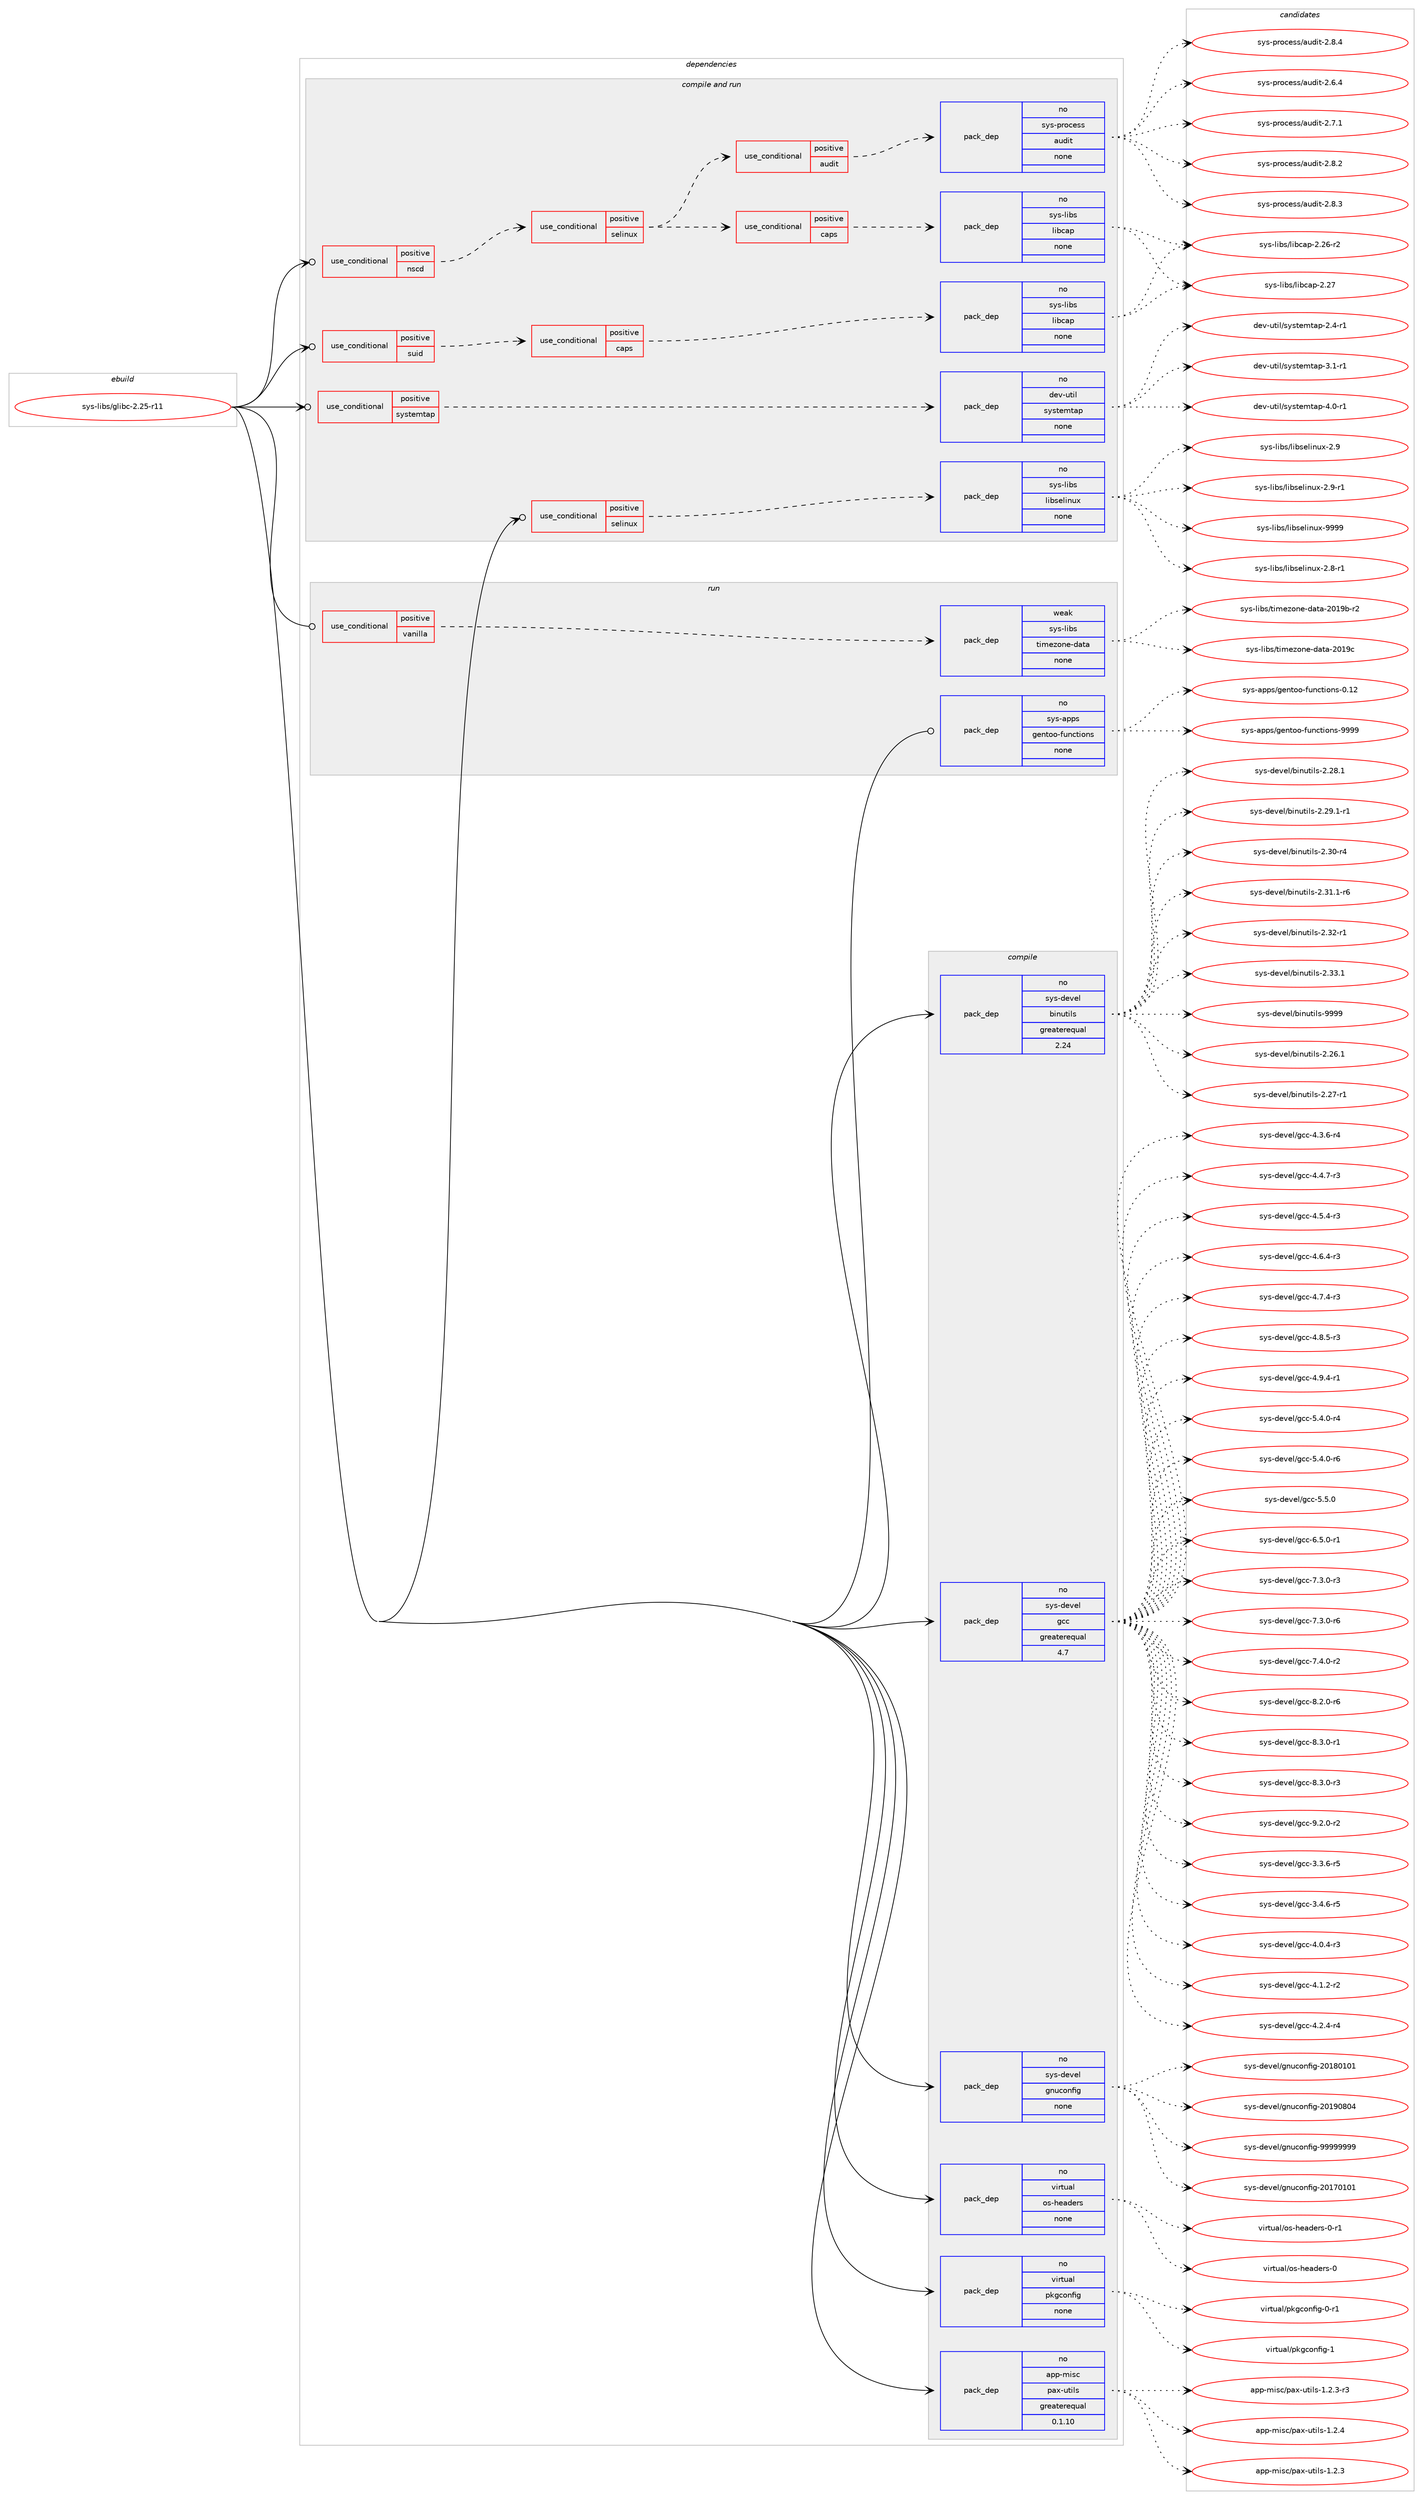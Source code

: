 digraph prolog {

# *************
# Graph options
# *************

newrank=true;
concentrate=true;
compound=true;
graph [rankdir=LR,fontname=Helvetica,fontsize=10,ranksep=1.5];#, ranksep=2.5, nodesep=0.2];
edge  [arrowhead=vee];
node  [fontname=Helvetica,fontsize=10];

# **********
# The ebuild
# **********

subgraph cluster_leftcol {
color=gray;
rank=same;
label=<<i>ebuild</i>>;
id [label="sys-libs/glibc-2.25-r11", color=red, width=4, href="../sys-libs/glibc-2.25-r11.svg"];
}

# ****************
# The dependencies
# ****************

subgraph cluster_midcol {
color=gray;
label=<<i>dependencies</i>>;
subgraph cluster_compile {
fillcolor="#eeeeee";
style=filled;
label=<<i>compile</i>>;
subgraph pack665600 {
dependency896722 [label=<<TABLE BORDER="0" CELLBORDER="1" CELLSPACING="0" CELLPADDING="4" WIDTH="220"><TR><TD ROWSPAN="6" CELLPADDING="30">pack_dep</TD></TR><TR><TD WIDTH="110">no</TD></TR><TR><TD>app-misc</TD></TR><TR><TD>pax-utils</TD></TR><TR><TD>greaterequal</TD></TR><TR><TD>0.1.10</TD></TR></TABLE>>, shape=none, color=blue];
}
id:e -> dependency896722:w [weight=20,style="solid",arrowhead="vee"];
subgraph pack665601 {
dependency896723 [label=<<TABLE BORDER="0" CELLBORDER="1" CELLSPACING="0" CELLPADDING="4" WIDTH="220"><TR><TD ROWSPAN="6" CELLPADDING="30">pack_dep</TD></TR><TR><TD WIDTH="110">no</TD></TR><TR><TD>sys-devel</TD></TR><TR><TD>binutils</TD></TR><TR><TD>greaterequal</TD></TR><TR><TD>2.24</TD></TR></TABLE>>, shape=none, color=blue];
}
id:e -> dependency896723:w [weight=20,style="solid",arrowhead="vee"];
subgraph pack665602 {
dependency896724 [label=<<TABLE BORDER="0" CELLBORDER="1" CELLSPACING="0" CELLPADDING="4" WIDTH="220"><TR><TD ROWSPAN="6" CELLPADDING="30">pack_dep</TD></TR><TR><TD WIDTH="110">no</TD></TR><TR><TD>sys-devel</TD></TR><TR><TD>gcc</TD></TR><TR><TD>greaterequal</TD></TR><TR><TD>4.7</TD></TR></TABLE>>, shape=none, color=blue];
}
id:e -> dependency896724:w [weight=20,style="solid",arrowhead="vee"];
subgraph pack665603 {
dependency896725 [label=<<TABLE BORDER="0" CELLBORDER="1" CELLSPACING="0" CELLPADDING="4" WIDTH="220"><TR><TD ROWSPAN="6" CELLPADDING="30">pack_dep</TD></TR><TR><TD WIDTH="110">no</TD></TR><TR><TD>sys-devel</TD></TR><TR><TD>gnuconfig</TD></TR><TR><TD>none</TD></TR><TR><TD></TD></TR></TABLE>>, shape=none, color=blue];
}
id:e -> dependency896725:w [weight=20,style="solid",arrowhead="vee"];
subgraph pack665604 {
dependency896726 [label=<<TABLE BORDER="0" CELLBORDER="1" CELLSPACING="0" CELLPADDING="4" WIDTH="220"><TR><TD ROWSPAN="6" CELLPADDING="30">pack_dep</TD></TR><TR><TD WIDTH="110">no</TD></TR><TR><TD>virtual</TD></TR><TR><TD>os-headers</TD></TR><TR><TD>none</TD></TR><TR><TD></TD></TR></TABLE>>, shape=none, color=blue];
}
id:e -> dependency896726:w [weight=20,style="solid",arrowhead="vee"];
subgraph pack665605 {
dependency896727 [label=<<TABLE BORDER="0" CELLBORDER="1" CELLSPACING="0" CELLPADDING="4" WIDTH="220"><TR><TD ROWSPAN="6" CELLPADDING="30">pack_dep</TD></TR><TR><TD WIDTH="110">no</TD></TR><TR><TD>virtual</TD></TR><TR><TD>pkgconfig</TD></TR><TR><TD>none</TD></TR><TR><TD></TD></TR></TABLE>>, shape=none, color=blue];
}
id:e -> dependency896727:w [weight=20,style="solid",arrowhead="vee"];
}
subgraph cluster_compileandrun {
fillcolor="#eeeeee";
style=filled;
label=<<i>compile and run</i>>;
subgraph cond215375 {
dependency896728 [label=<<TABLE BORDER="0" CELLBORDER="1" CELLSPACING="0" CELLPADDING="4"><TR><TD ROWSPAN="3" CELLPADDING="10">use_conditional</TD></TR><TR><TD>positive</TD></TR><TR><TD>nscd</TD></TR></TABLE>>, shape=none, color=red];
subgraph cond215376 {
dependency896729 [label=<<TABLE BORDER="0" CELLBORDER="1" CELLSPACING="0" CELLPADDING="4"><TR><TD ROWSPAN="3" CELLPADDING="10">use_conditional</TD></TR><TR><TD>positive</TD></TR><TR><TD>selinux</TD></TR></TABLE>>, shape=none, color=red];
subgraph cond215377 {
dependency896730 [label=<<TABLE BORDER="0" CELLBORDER="1" CELLSPACING="0" CELLPADDING="4"><TR><TD ROWSPAN="3" CELLPADDING="10">use_conditional</TD></TR><TR><TD>positive</TD></TR><TR><TD>audit</TD></TR></TABLE>>, shape=none, color=red];
subgraph pack665606 {
dependency896731 [label=<<TABLE BORDER="0" CELLBORDER="1" CELLSPACING="0" CELLPADDING="4" WIDTH="220"><TR><TD ROWSPAN="6" CELLPADDING="30">pack_dep</TD></TR><TR><TD WIDTH="110">no</TD></TR><TR><TD>sys-process</TD></TR><TR><TD>audit</TD></TR><TR><TD>none</TD></TR><TR><TD></TD></TR></TABLE>>, shape=none, color=blue];
}
dependency896730:e -> dependency896731:w [weight=20,style="dashed",arrowhead="vee"];
}
dependency896729:e -> dependency896730:w [weight=20,style="dashed",arrowhead="vee"];
subgraph cond215378 {
dependency896732 [label=<<TABLE BORDER="0" CELLBORDER="1" CELLSPACING="0" CELLPADDING="4"><TR><TD ROWSPAN="3" CELLPADDING="10">use_conditional</TD></TR><TR><TD>positive</TD></TR><TR><TD>caps</TD></TR></TABLE>>, shape=none, color=red];
subgraph pack665607 {
dependency896733 [label=<<TABLE BORDER="0" CELLBORDER="1" CELLSPACING="0" CELLPADDING="4" WIDTH="220"><TR><TD ROWSPAN="6" CELLPADDING="30">pack_dep</TD></TR><TR><TD WIDTH="110">no</TD></TR><TR><TD>sys-libs</TD></TR><TR><TD>libcap</TD></TR><TR><TD>none</TD></TR><TR><TD></TD></TR></TABLE>>, shape=none, color=blue];
}
dependency896732:e -> dependency896733:w [weight=20,style="dashed",arrowhead="vee"];
}
dependency896729:e -> dependency896732:w [weight=20,style="dashed",arrowhead="vee"];
}
dependency896728:e -> dependency896729:w [weight=20,style="dashed",arrowhead="vee"];
}
id:e -> dependency896728:w [weight=20,style="solid",arrowhead="odotvee"];
subgraph cond215379 {
dependency896734 [label=<<TABLE BORDER="0" CELLBORDER="1" CELLSPACING="0" CELLPADDING="4"><TR><TD ROWSPAN="3" CELLPADDING="10">use_conditional</TD></TR><TR><TD>positive</TD></TR><TR><TD>selinux</TD></TR></TABLE>>, shape=none, color=red];
subgraph pack665608 {
dependency896735 [label=<<TABLE BORDER="0" CELLBORDER="1" CELLSPACING="0" CELLPADDING="4" WIDTH="220"><TR><TD ROWSPAN="6" CELLPADDING="30">pack_dep</TD></TR><TR><TD WIDTH="110">no</TD></TR><TR><TD>sys-libs</TD></TR><TR><TD>libselinux</TD></TR><TR><TD>none</TD></TR><TR><TD></TD></TR></TABLE>>, shape=none, color=blue];
}
dependency896734:e -> dependency896735:w [weight=20,style="dashed",arrowhead="vee"];
}
id:e -> dependency896734:w [weight=20,style="solid",arrowhead="odotvee"];
subgraph cond215380 {
dependency896736 [label=<<TABLE BORDER="0" CELLBORDER="1" CELLSPACING="0" CELLPADDING="4"><TR><TD ROWSPAN="3" CELLPADDING="10">use_conditional</TD></TR><TR><TD>positive</TD></TR><TR><TD>suid</TD></TR></TABLE>>, shape=none, color=red];
subgraph cond215381 {
dependency896737 [label=<<TABLE BORDER="0" CELLBORDER="1" CELLSPACING="0" CELLPADDING="4"><TR><TD ROWSPAN="3" CELLPADDING="10">use_conditional</TD></TR><TR><TD>positive</TD></TR><TR><TD>caps</TD></TR></TABLE>>, shape=none, color=red];
subgraph pack665609 {
dependency896738 [label=<<TABLE BORDER="0" CELLBORDER="1" CELLSPACING="0" CELLPADDING="4" WIDTH="220"><TR><TD ROWSPAN="6" CELLPADDING="30">pack_dep</TD></TR><TR><TD WIDTH="110">no</TD></TR><TR><TD>sys-libs</TD></TR><TR><TD>libcap</TD></TR><TR><TD>none</TD></TR><TR><TD></TD></TR></TABLE>>, shape=none, color=blue];
}
dependency896737:e -> dependency896738:w [weight=20,style="dashed",arrowhead="vee"];
}
dependency896736:e -> dependency896737:w [weight=20,style="dashed",arrowhead="vee"];
}
id:e -> dependency896736:w [weight=20,style="solid",arrowhead="odotvee"];
subgraph cond215382 {
dependency896739 [label=<<TABLE BORDER="0" CELLBORDER="1" CELLSPACING="0" CELLPADDING="4"><TR><TD ROWSPAN="3" CELLPADDING="10">use_conditional</TD></TR><TR><TD>positive</TD></TR><TR><TD>systemtap</TD></TR></TABLE>>, shape=none, color=red];
subgraph pack665610 {
dependency896740 [label=<<TABLE BORDER="0" CELLBORDER="1" CELLSPACING="0" CELLPADDING="4" WIDTH="220"><TR><TD ROWSPAN="6" CELLPADDING="30">pack_dep</TD></TR><TR><TD WIDTH="110">no</TD></TR><TR><TD>dev-util</TD></TR><TR><TD>systemtap</TD></TR><TR><TD>none</TD></TR><TR><TD></TD></TR></TABLE>>, shape=none, color=blue];
}
dependency896739:e -> dependency896740:w [weight=20,style="dashed",arrowhead="vee"];
}
id:e -> dependency896739:w [weight=20,style="solid",arrowhead="odotvee"];
}
subgraph cluster_run {
fillcolor="#eeeeee";
style=filled;
label=<<i>run</i>>;
subgraph cond215383 {
dependency896741 [label=<<TABLE BORDER="0" CELLBORDER="1" CELLSPACING="0" CELLPADDING="4"><TR><TD ROWSPAN="3" CELLPADDING="10">use_conditional</TD></TR><TR><TD>positive</TD></TR><TR><TD>vanilla</TD></TR></TABLE>>, shape=none, color=red];
subgraph pack665611 {
dependency896742 [label=<<TABLE BORDER="0" CELLBORDER="1" CELLSPACING="0" CELLPADDING="4" WIDTH="220"><TR><TD ROWSPAN="6" CELLPADDING="30">pack_dep</TD></TR><TR><TD WIDTH="110">weak</TD></TR><TR><TD>sys-libs</TD></TR><TR><TD>timezone-data</TD></TR><TR><TD>none</TD></TR><TR><TD></TD></TR></TABLE>>, shape=none, color=blue];
}
dependency896741:e -> dependency896742:w [weight=20,style="dashed",arrowhead="vee"];
}
id:e -> dependency896741:w [weight=20,style="solid",arrowhead="odot"];
subgraph pack665612 {
dependency896743 [label=<<TABLE BORDER="0" CELLBORDER="1" CELLSPACING="0" CELLPADDING="4" WIDTH="220"><TR><TD ROWSPAN="6" CELLPADDING="30">pack_dep</TD></TR><TR><TD WIDTH="110">no</TD></TR><TR><TD>sys-apps</TD></TR><TR><TD>gentoo-functions</TD></TR><TR><TD>none</TD></TR><TR><TD></TD></TR></TABLE>>, shape=none, color=blue];
}
id:e -> dependency896743:w [weight=20,style="solid",arrowhead="odot"];
}
}

# **************
# The candidates
# **************

subgraph cluster_choices {
rank=same;
color=gray;
label=<<i>candidates</i>>;

subgraph choice665600 {
color=black;
nodesep=1;
choice971121124510910511599471129712045117116105108115454946504651 [label="app-misc/pax-utils-1.2.3", color=red, width=4,href="../app-misc/pax-utils-1.2.3.svg"];
choice9711211245109105115994711297120451171161051081154549465046514511451 [label="app-misc/pax-utils-1.2.3-r3", color=red, width=4,href="../app-misc/pax-utils-1.2.3-r3.svg"];
choice971121124510910511599471129712045117116105108115454946504652 [label="app-misc/pax-utils-1.2.4", color=red, width=4,href="../app-misc/pax-utils-1.2.4.svg"];
dependency896722:e -> choice971121124510910511599471129712045117116105108115454946504651:w [style=dotted,weight="100"];
dependency896722:e -> choice9711211245109105115994711297120451171161051081154549465046514511451:w [style=dotted,weight="100"];
dependency896722:e -> choice971121124510910511599471129712045117116105108115454946504652:w [style=dotted,weight="100"];
}
subgraph choice665601 {
color=black;
nodesep=1;
choice11512111545100101118101108479810511011711610510811545504650544649 [label="sys-devel/binutils-2.26.1", color=red, width=4,href="../sys-devel/binutils-2.26.1.svg"];
choice11512111545100101118101108479810511011711610510811545504650554511449 [label="sys-devel/binutils-2.27-r1", color=red, width=4,href="../sys-devel/binutils-2.27-r1.svg"];
choice11512111545100101118101108479810511011711610510811545504650564649 [label="sys-devel/binutils-2.28.1", color=red, width=4,href="../sys-devel/binutils-2.28.1.svg"];
choice115121115451001011181011084798105110117116105108115455046505746494511449 [label="sys-devel/binutils-2.29.1-r1", color=red, width=4,href="../sys-devel/binutils-2.29.1-r1.svg"];
choice11512111545100101118101108479810511011711610510811545504651484511452 [label="sys-devel/binutils-2.30-r4", color=red, width=4,href="../sys-devel/binutils-2.30-r4.svg"];
choice115121115451001011181011084798105110117116105108115455046514946494511454 [label="sys-devel/binutils-2.31.1-r6", color=red, width=4,href="../sys-devel/binutils-2.31.1-r6.svg"];
choice11512111545100101118101108479810511011711610510811545504651504511449 [label="sys-devel/binutils-2.32-r1", color=red, width=4,href="../sys-devel/binutils-2.32-r1.svg"];
choice11512111545100101118101108479810511011711610510811545504651514649 [label="sys-devel/binutils-2.33.1", color=red, width=4,href="../sys-devel/binutils-2.33.1.svg"];
choice1151211154510010111810110847981051101171161051081154557575757 [label="sys-devel/binutils-9999", color=red, width=4,href="../sys-devel/binutils-9999.svg"];
dependency896723:e -> choice11512111545100101118101108479810511011711610510811545504650544649:w [style=dotted,weight="100"];
dependency896723:e -> choice11512111545100101118101108479810511011711610510811545504650554511449:w [style=dotted,weight="100"];
dependency896723:e -> choice11512111545100101118101108479810511011711610510811545504650564649:w [style=dotted,weight="100"];
dependency896723:e -> choice115121115451001011181011084798105110117116105108115455046505746494511449:w [style=dotted,weight="100"];
dependency896723:e -> choice11512111545100101118101108479810511011711610510811545504651484511452:w [style=dotted,weight="100"];
dependency896723:e -> choice115121115451001011181011084798105110117116105108115455046514946494511454:w [style=dotted,weight="100"];
dependency896723:e -> choice11512111545100101118101108479810511011711610510811545504651504511449:w [style=dotted,weight="100"];
dependency896723:e -> choice11512111545100101118101108479810511011711610510811545504651514649:w [style=dotted,weight="100"];
dependency896723:e -> choice1151211154510010111810110847981051101171161051081154557575757:w [style=dotted,weight="100"];
}
subgraph choice665602 {
color=black;
nodesep=1;
choice115121115451001011181011084710399994551465146544511453 [label="sys-devel/gcc-3.3.6-r5", color=red, width=4,href="../sys-devel/gcc-3.3.6-r5.svg"];
choice115121115451001011181011084710399994551465246544511453 [label="sys-devel/gcc-3.4.6-r5", color=red, width=4,href="../sys-devel/gcc-3.4.6-r5.svg"];
choice115121115451001011181011084710399994552464846524511451 [label="sys-devel/gcc-4.0.4-r3", color=red, width=4,href="../sys-devel/gcc-4.0.4-r3.svg"];
choice115121115451001011181011084710399994552464946504511450 [label="sys-devel/gcc-4.1.2-r2", color=red, width=4,href="../sys-devel/gcc-4.1.2-r2.svg"];
choice115121115451001011181011084710399994552465046524511452 [label="sys-devel/gcc-4.2.4-r4", color=red, width=4,href="../sys-devel/gcc-4.2.4-r4.svg"];
choice115121115451001011181011084710399994552465146544511452 [label="sys-devel/gcc-4.3.6-r4", color=red, width=4,href="../sys-devel/gcc-4.3.6-r4.svg"];
choice115121115451001011181011084710399994552465246554511451 [label="sys-devel/gcc-4.4.7-r3", color=red, width=4,href="../sys-devel/gcc-4.4.7-r3.svg"];
choice115121115451001011181011084710399994552465346524511451 [label="sys-devel/gcc-4.5.4-r3", color=red, width=4,href="../sys-devel/gcc-4.5.4-r3.svg"];
choice115121115451001011181011084710399994552465446524511451 [label="sys-devel/gcc-4.6.4-r3", color=red, width=4,href="../sys-devel/gcc-4.6.4-r3.svg"];
choice115121115451001011181011084710399994552465546524511451 [label="sys-devel/gcc-4.7.4-r3", color=red, width=4,href="../sys-devel/gcc-4.7.4-r3.svg"];
choice115121115451001011181011084710399994552465646534511451 [label="sys-devel/gcc-4.8.5-r3", color=red, width=4,href="../sys-devel/gcc-4.8.5-r3.svg"];
choice115121115451001011181011084710399994552465746524511449 [label="sys-devel/gcc-4.9.4-r1", color=red, width=4,href="../sys-devel/gcc-4.9.4-r1.svg"];
choice115121115451001011181011084710399994553465246484511452 [label="sys-devel/gcc-5.4.0-r4", color=red, width=4,href="../sys-devel/gcc-5.4.0-r4.svg"];
choice115121115451001011181011084710399994553465246484511454 [label="sys-devel/gcc-5.4.0-r6", color=red, width=4,href="../sys-devel/gcc-5.4.0-r6.svg"];
choice11512111545100101118101108471039999455346534648 [label="sys-devel/gcc-5.5.0", color=red, width=4,href="../sys-devel/gcc-5.5.0.svg"];
choice115121115451001011181011084710399994554465346484511449 [label="sys-devel/gcc-6.5.0-r1", color=red, width=4,href="../sys-devel/gcc-6.5.0-r1.svg"];
choice115121115451001011181011084710399994555465146484511451 [label="sys-devel/gcc-7.3.0-r3", color=red, width=4,href="../sys-devel/gcc-7.3.0-r3.svg"];
choice115121115451001011181011084710399994555465146484511454 [label="sys-devel/gcc-7.3.0-r6", color=red, width=4,href="../sys-devel/gcc-7.3.0-r6.svg"];
choice115121115451001011181011084710399994555465246484511450 [label="sys-devel/gcc-7.4.0-r2", color=red, width=4,href="../sys-devel/gcc-7.4.0-r2.svg"];
choice115121115451001011181011084710399994556465046484511454 [label="sys-devel/gcc-8.2.0-r6", color=red, width=4,href="../sys-devel/gcc-8.2.0-r6.svg"];
choice115121115451001011181011084710399994556465146484511449 [label="sys-devel/gcc-8.3.0-r1", color=red, width=4,href="../sys-devel/gcc-8.3.0-r1.svg"];
choice115121115451001011181011084710399994556465146484511451 [label="sys-devel/gcc-8.3.0-r3", color=red, width=4,href="../sys-devel/gcc-8.3.0-r3.svg"];
choice115121115451001011181011084710399994557465046484511450 [label="sys-devel/gcc-9.2.0-r2", color=red, width=4,href="../sys-devel/gcc-9.2.0-r2.svg"];
dependency896724:e -> choice115121115451001011181011084710399994551465146544511453:w [style=dotted,weight="100"];
dependency896724:e -> choice115121115451001011181011084710399994551465246544511453:w [style=dotted,weight="100"];
dependency896724:e -> choice115121115451001011181011084710399994552464846524511451:w [style=dotted,weight="100"];
dependency896724:e -> choice115121115451001011181011084710399994552464946504511450:w [style=dotted,weight="100"];
dependency896724:e -> choice115121115451001011181011084710399994552465046524511452:w [style=dotted,weight="100"];
dependency896724:e -> choice115121115451001011181011084710399994552465146544511452:w [style=dotted,weight="100"];
dependency896724:e -> choice115121115451001011181011084710399994552465246554511451:w [style=dotted,weight="100"];
dependency896724:e -> choice115121115451001011181011084710399994552465346524511451:w [style=dotted,weight="100"];
dependency896724:e -> choice115121115451001011181011084710399994552465446524511451:w [style=dotted,weight="100"];
dependency896724:e -> choice115121115451001011181011084710399994552465546524511451:w [style=dotted,weight="100"];
dependency896724:e -> choice115121115451001011181011084710399994552465646534511451:w [style=dotted,weight="100"];
dependency896724:e -> choice115121115451001011181011084710399994552465746524511449:w [style=dotted,weight="100"];
dependency896724:e -> choice115121115451001011181011084710399994553465246484511452:w [style=dotted,weight="100"];
dependency896724:e -> choice115121115451001011181011084710399994553465246484511454:w [style=dotted,weight="100"];
dependency896724:e -> choice11512111545100101118101108471039999455346534648:w [style=dotted,weight="100"];
dependency896724:e -> choice115121115451001011181011084710399994554465346484511449:w [style=dotted,weight="100"];
dependency896724:e -> choice115121115451001011181011084710399994555465146484511451:w [style=dotted,weight="100"];
dependency896724:e -> choice115121115451001011181011084710399994555465146484511454:w [style=dotted,weight="100"];
dependency896724:e -> choice115121115451001011181011084710399994555465246484511450:w [style=dotted,weight="100"];
dependency896724:e -> choice115121115451001011181011084710399994556465046484511454:w [style=dotted,weight="100"];
dependency896724:e -> choice115121115451001011181011084710399994556465146484511449:w [style=dotted,weight="100"];
dependency896724:e -> choice115121115451001011181011084710399994556465146484511451:w [style=dotted,weight="100"];
dependency896724:e -> choice115121115451001011181011084710399994557465046484511450:w [style=dotted,weight="100"];
}
subgraph choice665603 {
color=black;
nodesep=1;
choice115121115451001011181011084710311011799111110102105103455048495548494849 [label="sys-devel/gnuconfig-20170101", color=red, width=4,href="../sys-devel/gnuconfig-20170101.svg"];
choice115121115451001011181011084710311011799111110102105103455048495648494849 [label="sys-devel/gnuconfig-20180101", color=red, width=4,href="../sys-devel/gnuconfig-20180101.svg"];
choice115121115451001011181011084710311011799111110102105103455048495748564852 [label="sys-devel/gnuconfig-20190804", color=red, width=4,href="../sys-devel/gnuconfig-20190804.svg"];
choice115121115451001011181011084710311011799111110102105103455757575757575757 [label="sys-devel/gnuconfig-99999999", color=red, width=4,href="../sys-devel/gnuconfig-99999999.svg"];
dependency896725:e -> choice115121115451001011181011084710311011799111110102105103455048495548494849:w [style=dotted,weight="100"];
dependency896725:e -> choice115121115451001011181011084710311011799111110102105103455048495648494849:w [style=dotted,weight="100"];
dependency896725:e -> choice115121115451001011181011084710311011799111110102105103455048495748564852:w [style=dotted,weight="100"];
dependency896725:e -> choice115121115451001011181011084710311011799111110102105103455757575757575757:w [style=dotted,weight="100"];
}
subgraph choice665604 {
color=black;
nodesep=1;
choice118105114116117971084711111545104101971001011141154548 [label="virtual/os-headers-0", color=red, width=4,href="../virtual/os-headers-0.svg"];
choice1181051141161179710847111115451041019710010111411545484511449 [label="virtual/os-headers-0-r1", color=red, width=4,href="../virtual/os-headers-0-r1.svg"];
dependency896726:e -> choice118105114116117971084711111545104101971001011141154548:w [style=dotted,weight="100"];
dependency896726:e -> choice1181051141161179710847111115451041019710010111411545484511449:w [style=dotted,weight="100"];
}
subgraph choice665605 {
color=black;
nodesep=1;
choice11810511411611797108471121071039911111010210510345484511449 [label="virtual/pkgconfig-0-r1", color=red, width=4,href="../virtual/pkgconfig-0-r1.svg"];
choice1181051141161179710847112107103991111101021051034549 [label="virtual/pkgconfig-1", color=red, width=4,href="../virtual/pkgconfig-1.svg"];
dependency896727:e -> choice11810511411611797108471121071039911111010210510345484511449:w [style=dotted,weight="100"];
dependency896727:e -> choice1181051141161179710847112107103991111101021051034549:w [style=dotted,weight="100"];
}
subgraph choice665606 {
color=black;
nodesep=1;
choice11512111545112114111991011151154797117100105116455046544652 [label="sys-process/audit-2.6.4", color=red, width=4,href="../sys-process/audit-2.6.4.svg"];
choice11512111545112114111991011151154797117100105116455046554649 [label="sys-process/audit-2.7.1", color=red, width=4,href="../sys-process/audit-2.7.1.svg"];
choice11512111545112114111991011151154797117100105116455046564650 [label="sys-process/audit-2.8.2", color=red, width=4,href="../sys-process/audit-2.8.2.svg"];
choice11512111545112114111991011151154797117100105116455046564651 [label="sys-process/audit-2.8.3", color=red, width=4,href="../sys-process/audit-2.8.3.svg"];
choice11512111545112114111991011151154797117100105116455046564652 [label="sys-process/audit-2.8.4", color=red, width=4,href="../sys-process/audit-2.8.4.svg"];
dependency896731:e -> choice11512111545112114111991011151154797117100105116455046544652:w [style=dotted,weight="100"];
dependency896731:e -> choice11512111545112114111991011151154797117100105116455046554649:w [style=dotted,weight="100"];
dependency896731:e -> choice11512111545112114111991011151154797117100105116455046564650:w [style=dotted,weight="100"];
dependency896731:e -> choice11512111545112114111991011151154797117100105116455046564651:w [style=dotted,weight="100"];
dependency896731:e -> choice11512111545112114111991011151154797117100105116455046564652:w [style=dotted,weight="100"];
}
subgraph choice665607 {
color=black;
nodesep=1;
choice11512111545108105981154710810598999711245504650544511450 [label="sys-libs/libcap-2.26-r2", color=red, width=4,href="../sys-libs/libcap-2.26-r2.svg"];
choice1151211154510810598115471081059899971124550465055 [label="sys-libs/libcap-2.27", color=red, width=4,href="../sys-libs/libcap-2.27.svg"];
dependency896733:e -> choice11512111545108105981154710810598999711245504650544511450:w [style=dotted,weight="100"];
dependency896733:e -> choice1151211154510810598115471081059899971124550465055:w [style=dotted,weight="100"];
}
subgraph choice665608 {
color=black;
nodesep=1;
choice11512111545108105981154710810598115101108105110117120455046564511449 [label="sys-libs/libselinux-2.8-r1", color=red, width=4,href="../sys-libs/libselinux-2.8-r1.svg"];
choice1151211154510810598115471081059811510110810511011712045504657 [label="sys-libs/libselinux-2.9", color=red, width=4,href="../sys-libs/libselinux-2.9.svg"];
choice11512111545108105981154710810598115101108105110117120455046574511449 [label="sys-libs/libselinux-2.9-r1", color=red, width=4,href="../sys-libs/libselinux-2.9-r1.svg"];
choice115121115451081059811547108105981151011081051101171204557575757 [label="sys-libs/libselinux-9999", color=red, width=4,href="../sys-libs/libselinux-9999.svg"];
dependency896735:e -> choice11512111545108105981154710810598115101108105110117120455046564511449:w [style=dotted,weight="100"];
dependency896735:e -> choice1151211154510810598115471081059811510110810511011712045504657:w [style=dotted,weight="100"];
dependency896735:e -> choice11512111545108105981154710810598115101108105110117120455046574511449:w [style=dotted,weight="100"];
dependency896735:e -> choice115121115451081059811547108105981151011081051101171204557575757:w [style=dotted,weight="100"];
}
subgraph choice665609 {
color=black;
nodesep=1;
choice11512111545108105981154710810598999711245504650544511450 [label="sys-libs/libcap-2.26-r2", color=red, width=4,href="../sys-libs/libcap-2.26-r2.svg"];
choice1151211154510810598115471081059899971124550465055 [label="sys-libs/libcap-2.27", color=red, width=4,href="../sys-libs/libcap-2.27.svg"];
dependency896738:e -> choice11512111545108105981154710810598999711245504650544511450:w [style=dotted,weight="100"];
dependency896738:e -> choice1151211154510810598115471081059899971124550465055:w [style=dotted,weight="100"];
}
subgraph choice665610 {
color=black;
nodesep=1;
choice100101118451171161051084711512111511610110911697112455046524511449 [label="dev-util/systemtap-2.4-r1", color=red, width=4,href="../dev-util/systemtap-2.4-r1.svg"];
choice100101118451171161051084711512111511610110911697112455146494511449 [label="dev-util/systemtap-3.1-r1", color=red, width=4,href="../dev-util/systemtap-3.1-r1.svg"];
choice100101118451171161051084711512111511610110911697112455246484511449 [label="dev-util/systemtap-4.0-r1", color=red, width=4,href="../dev-util/systemtap-4.0-r1.svg"];
dependency896740:e -> choice100101118451171161051084711512111511610110911697112455046524511449:w [style=dotted,weight="100"];
dependency896740:e -> choice100101118451171161051084711512111511610110911697112455146494511449:w [style=dotted,weight="100"];
dependency896740:e -> choice100101118451171161051084711512111511610110911697112455246484511449:w [style=dotted,weight="100"];
}
subgraph choice665611 {
color=black;
nodesep=1;
choice1151211154510810598115471161051091011221111101014510097116974550484957984511450 [label="sys-libs/timezone-data-2019b-r2", color=red, width=4,href="../sys-libs/timezone-data-2019b-r2.svg"];
choice115121115451081059811547116105109101122111110101451009711697455048495799 [label="sys-libs/timezone-data-2019c", color=red, width=4,href="../sys-libs/timezone-data-2019c.svg"];
dependency896742:e -> choice1151211154510810598115471161051091011221111101014510097116974550484957984511450:w [style=dotted,weight="100"];
dependency896742:e -> choice115121115451081059811547116105109101122111110101451009711697455048495799:w [style=dotted,weight="100"];
}
subgraph choice665612 {
color=black;
nodesep=1;
choice11512111545971121121154710310111011611111145102117110991161051111101154548464950 [label="sys-apps/gentoo-functions-0.12", color=red, width=4,href="../sys-apps/gentoo-functions-0.12.svg"];
choice11512111545971121121154710310111011611111145102117110991161051111101154557575757 [label="sys-apps/gentoo-functions-9999", color=red, width=4,href="../sys-apps/gentoo-functions-9999.svg"];
dependency896743:e -> choice11512111545971121121154710310111011611111145102117110991161051111101154548464950:w [style=dotted,weight="100"];
dependency896743:e -> choice11512111545971121121154710310111011611111145102117110991161051111101154557575757:w [style=dotted,weight="100"];
}
}

}
